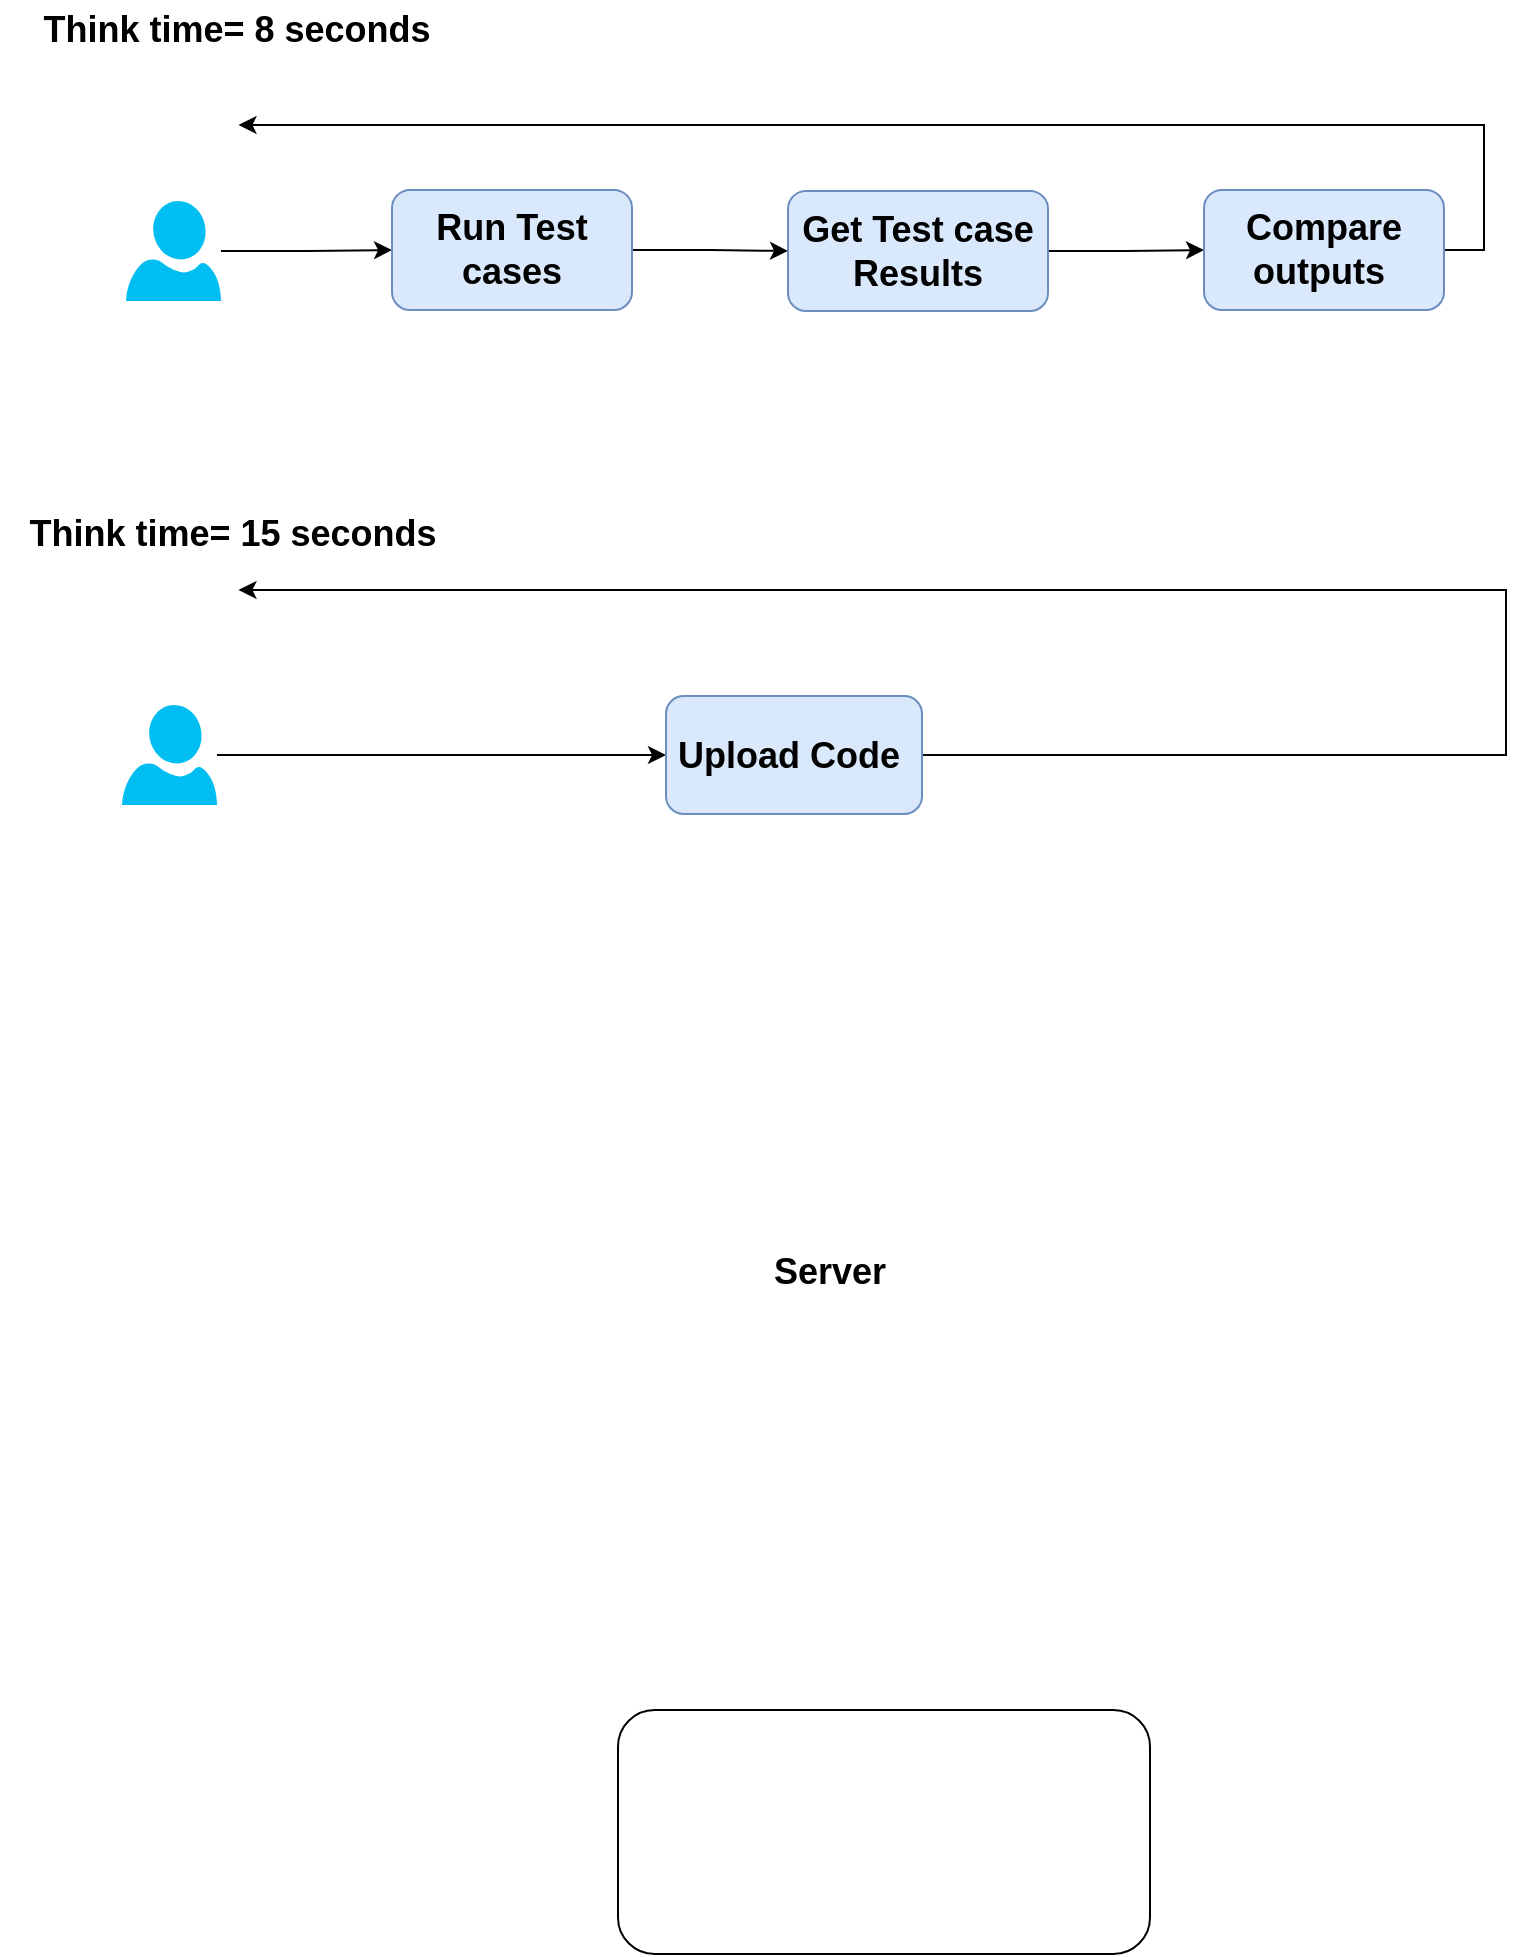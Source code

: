 <mxfile version="18.0.2" type="google"><diagram id="c1LOwqigfGaVNowXQ6jN" name="Page-1"><mxGraphModel grid="0" page="1" gridSize="10" guides="1" tooltips="1" connect="1" arrows="1" fold="1" pageScale="1" pageWidth="850" pageHeight="1100" math="0" shadow="0"><root><mxCell id="0"/><mxCell id="1" parent="0"/><mxCell id="zYkyC74UsHwWF3zroWXL-2" value="" style="edgeStyle=orthogonalEdgeStyle;rounded=0;orthogonalLoop=1;jettySize=auto;html=1;entryX=0;entryY=0.5;entryDx=0;entryDy=0;" edge="1" parent="1" source="zYkyC74UsHwWF3zroWXL-3" target="zYkyC74UsHwWF3zroWXL-8"><mxGeometry relative="1" as="geometry"><mxPoint x="157" y="181.5" as="targetPoint"/></mxGeometry></mxCell><mxCell id="zYkyC74UsHwWF3zroWXL-3" value="" style="verticalLabelPosition=bottom;html=1;verticalAlign=top;align=center;strokeColor=none;fillColor=#00BEF2;shape=mxgraph.azure.user;" vertex="1" parent="1"><mxGeometry x="73" y="156.5" width="47.5" height="50" as="geometry"/></mxCell><mxCell id="zYkyC74UsHwWF3zroWXL-4" value="" style="shape=image;html=1;verticalAlign=top;verticalLabelPosition=bottom;labelBackgroundColor=#ffffff;imageAspect=0;aspect=fixed;image=https://cdn3.iconfinder.com/data/icons/strokeline/128/13_icons-128.png" vertex="1" parent="1"><mxGeometry x="64.25" y="86" width="65" height="65" as="geometry"/></mxCell><mxCell id="zYkyC74UsHwWF3zroWXL-7" style="edgeStyle=orthogonalEdgeStyle;rounded=0;orthogonalLoop=1;jettySize=auto;html=1;exitX=1;exitY=0.5;exitDx=0;exitDy=0;entryX=0;entryY=0.5;entryDx=0;entryDy=0;" edge="1" parent="1" source="zYkyC74UsHwWF3zroWXL-8" target="zYkyC74UsHwWF3zroWXL-10"><mxGeometry relative="1" as="geometry"/></mxCell><mxCell id="zYkyC74UsHwWF3zroWXL-8" value="&lt;b&gt;&lt;font style=&quot;font-size: 18px;&quot;&gt;Run Test cases&lt;/font&gt;&lt;/b&gt;" style="rounded=1;whiteSpace=wrap;html=1;labelBackgroundColor=none;fillColor=#dae8fc;strokeColor=#6c8ebf;" vertex="1" parent="1"><mxGeometry x="206" y="151" width="120" height="60" as="geometry"/></mxCell><mxCell id="zYkyC74UsHwWF3zroWXL-9" value="" style="edgeStyle=orthogonalEdgeStyle;rounded=0;orthogonalLoop=1;jettySize=auto;html=1;" edge="1" parent="1" source="zYkyC74UsHwWF3zroWXL-10" target="zYkyC74UsHwWF3zroWXL-12"><mxGeometry relative="1" as="geometry"/></mxCell><mxCell id="zYkyC74UsHwWF3zroWXL-10" value="&lt;b&gt;&lt;font style=&quot;font-size: 18px;&quot;&gt;Get Test case Results&lt;/font&gt;&lt;/b&gt;" style="rounded=1;whiteSpace=wrap;html=1;labelBackgroundColor=none;fillColor=#dae8fc;strokeColor=#6c8ebf;" vertex="1" parent="1"><mxGeometry x="404" y="151.5" width="130" height="60" as="geometry"/></mxCell><mxCell id="zYkyC74UsHwWF3zroWXL-11" style="edgeStyle=orthogonalEdgeStyle;rounded=0;orthogonalLoop=1;jettySize=auto;html=1;exitX=1;exitY=0.5;exitDx=0;exitDy=0;" edge="1" parent="1" source="zYkyC74UsHwWF3zroWXL-12" target="zYkyC74UsHwWF3zroWXL-4"><mxGeometry relative="1" as="geometry"/></mxCell><mxCell id="zYkyC74UsHwWF3zroWXL-12" value="&lt;b&gt;&lt;font style=&quot;font-size: 18px;&quot;&gt;Compare outputs&amp;nbsp;&lt;/font&gt;&lt;/b&gt;" style="rounded=1;whiteSpace=wrap;html=1;labelBackgroundColor=none;fillColor=#dae8fc;strokeColor=#6c8ebf;" vertex="1" parent="1"><mxGeometry x="612" y="151" width="120" height="60" as="geometry"/></mxCell><mxCell id="zYkyC74UsHwWF3zroWXL-13" value="&lt;b&gt;&lt;font style=&quot;font-size: 18px;&quot;&gt;Think time= 8 seconds&lt;/font&gt;&lt;/b&gt;" style="text;html=1;strokeColor=none;fillColor=none;align=center;verticalAlign=middle;whiteSpace=wrap;rounded=0;labelBackgroundColor=none;" vertex="1" parent="1"><mxGeometry x="12" y="56" width="233" height="30" as="geometry"/></mxCell><mxCell id="zYkyC74UsHwWF3zroWXL-14" value="&lt;span style=&quot;color: rgba(0, 0, 0, 0); font-family: monospace; font-size: 0px; text-align: start;&quot;&gt;%3CmxGraphModel%3E%3Croot%3E%3CmxCell%20id%3D%220%22%2F%3E%3CmxCell%20id%3D%221%22%20parent%3D%220%22%2F%3E%3CmxCell%20id%3D%222%22%20value%3D%22%22%20style%3D%22shadow%3D0%3Bdashed%3D0%3Bhtml%3D1%3BstrokeColor%3Dnone%3BfillColor%3D%234495D1%3BlabelPosition%3Dcenter%3BverticalLabelPosition%3Dbottom%3BverticalAlign%3Dtop%3Balign%3Dcenter%3BoutlineConnect%3D0%3Bshape%3Dmxgraph.veeam.one_client%3B%22%20vertex%3D%221%22%20parent%3D%221%22%3E%3CmxGeometry%20x%3D%22271%22%20y%3D%22327%22%20width%3D%2290.8%22%20height%3D%2261.6%22%20as%3D%22geometry%22%2F%3E%3C%2FmxCell%3E%3C%2Froot%3E%3C%2FmxGraphModel%3E&lt;/span&gt;" style="rounded=1;whiteSpace=wrap;html=1;" vertex="1" parent="1"><mxGeometry x="319" y="911" width="266" height="122" as="geometry"/></mxCell><mxCell id="zYkyC74UsHwWF3zroWXL-32" value="&lt;b&gt;&lt;font style=&quot;font-size: 18px;&quot;&gt;Server&lt;/font&gt;&lt;/b&gt;" style="text;html=1;strokeColor=none;fillColor=none;align=center;verticalAlign=middle;whiteSpace=wrap;rounded=0;" vertex="1" parent="1"><mxGeometry x="395" y="678" width="60" height="28" as="geometry"/></mxCell><mxCell id="zYkyC74UsHwWF3zroWXL-48" value="" style="edgeStyle=orthogonalEdgeStyle;rounded=0;orthogonalLoop=1;jettySize=auto;html=1;" edge="1" parent="1" source="zYkyC74UsHwWF3zroWXL-42" target="zYkyC74UsHwWF3zroWXL-45"><mxGeometry relative="1" as="geometry"/></mxCell><mxCell id="zYkyC74UsHwWF3zroWXL-42" value="" style="verticalLabelPosition=bottom;html=1;verticalAlign=top;align=center;strokeColor=none;fillColor=#00BEF2;shape=mxgraph.azure.user;" vertex="1" parent="1"><mxGeometry x="71" y="408.5" width="47.5" height="50" as="geometry"/></mxCell><mxCell id="zYkyC74UsHwWF3zroWXL-43" value="" style="shape=image;html=1;verticalAlign=top;verticalLabelPosition=bottom;labelBackgroundColor=#ffffff;imageAspect=0;aspect=fixed;image=https://cdn3.iconfinder.com/data/icons/strokeline/128/13_icons-128.png" vertex="1" parent="1"><mxGeometry x="64.25" y="338" width="65" height="65" as="geometry"/></mxCell><mxCell id="zYkyC74UsHwWF3zroWXL-44" style="edgeStyle=orthogonalEdgeStyle;rounded=0;orthogonalLoop=1;jettySize=auto;html=1;exitX=1;exitY=0.5;exitDx=0;exitDy=0;" edge="1" parent="1" source="zYkyC74UsHwWF3zroWXL-45" target="zYkyC74UsHwWF3zroWXL-43"><mxGeometry relative="1" as="geometry"><mxPoint x="294" y="433" as="targetPoint"/><Array as="points"><mxPoint x="763" y="434"/><mxPoint x="763" y="351"/></Array></mxGeometry></mxCell><mxCell id="zYkyC74UsHwWF3zroWXL-45" value="&lt;font size=&quot;1&quot; style=&quot;&quot;&gt;&lt;b style=&quot;font-size: 18px;&quot;&gt;Upload Code&amp;nbsp;&lt;/b&gt;&lt;/font&gt;" style="rounded=1;whiteSpace=wrap;html=1;fillColor=#dae8fc;strokeColor=#6c8ebf;" vertex="1" parent="1"><mxGeometry x="343" y="404" width="128" height="59" as="geometry"/></mxCell><mxCell id="zYkyC74UsHwWF3zroWXL-46" value="&lt;b&gt;&lt;font style=&quot;font-size: 18px;&quot;&gt;Think time= 15 seconds&lt;/font&gt;&lt;/b&gt;" style="text;html=1;strokeColor=none;fillColor=none;align=center;verticalAlign=middle;whiteSpace=wrap;rounded=0;labelBackgroundColor=none;" vertex="1" parent="1"><mxGeometry x="10" y="308" width="233" height="30" as="geometry"/></mxCell></root></mxGraphModel></diagram></mxfile>